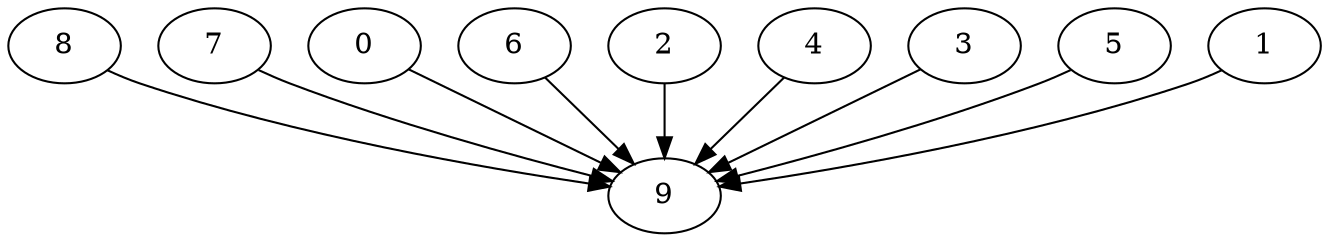 digraph "Join_Nodes_10_CCR_0.10_WeightType_Random#1" {
	9 [Weight=44, Start=115, Processor=3];
	8 [Weight=88, Start=27, Processor=3];
	7 [Weight=88, Start=18, Processor=2];
	0 [Weight=27, Start=0, Processor=3];
	6 [Weight=35, Start=62, Processor=1];
	2 [Weight=35, Start=62, Processor=0];
	4 [Weight=27, Start=35, Processor=0];
	3 [Weight=18, Start=0, Processor=2];
	5 [Weight=62, Start=0, Processor=1];
	1 [Weight=35, Start=0, Processor=0];
	0 -> 9 [Weight=7];
	1 -> 9 [Weight=4];
	2 -> 9 [Weight=3];
	3 -> 9 [Weight=2];
	4 -> 9 [Weight=8];
	5 -> 9 [Weight=2];
	6 -> 9 [Weight=8];
	7 -> 9 [Weight=2];
	8 -> 9 [Weight=10];
}